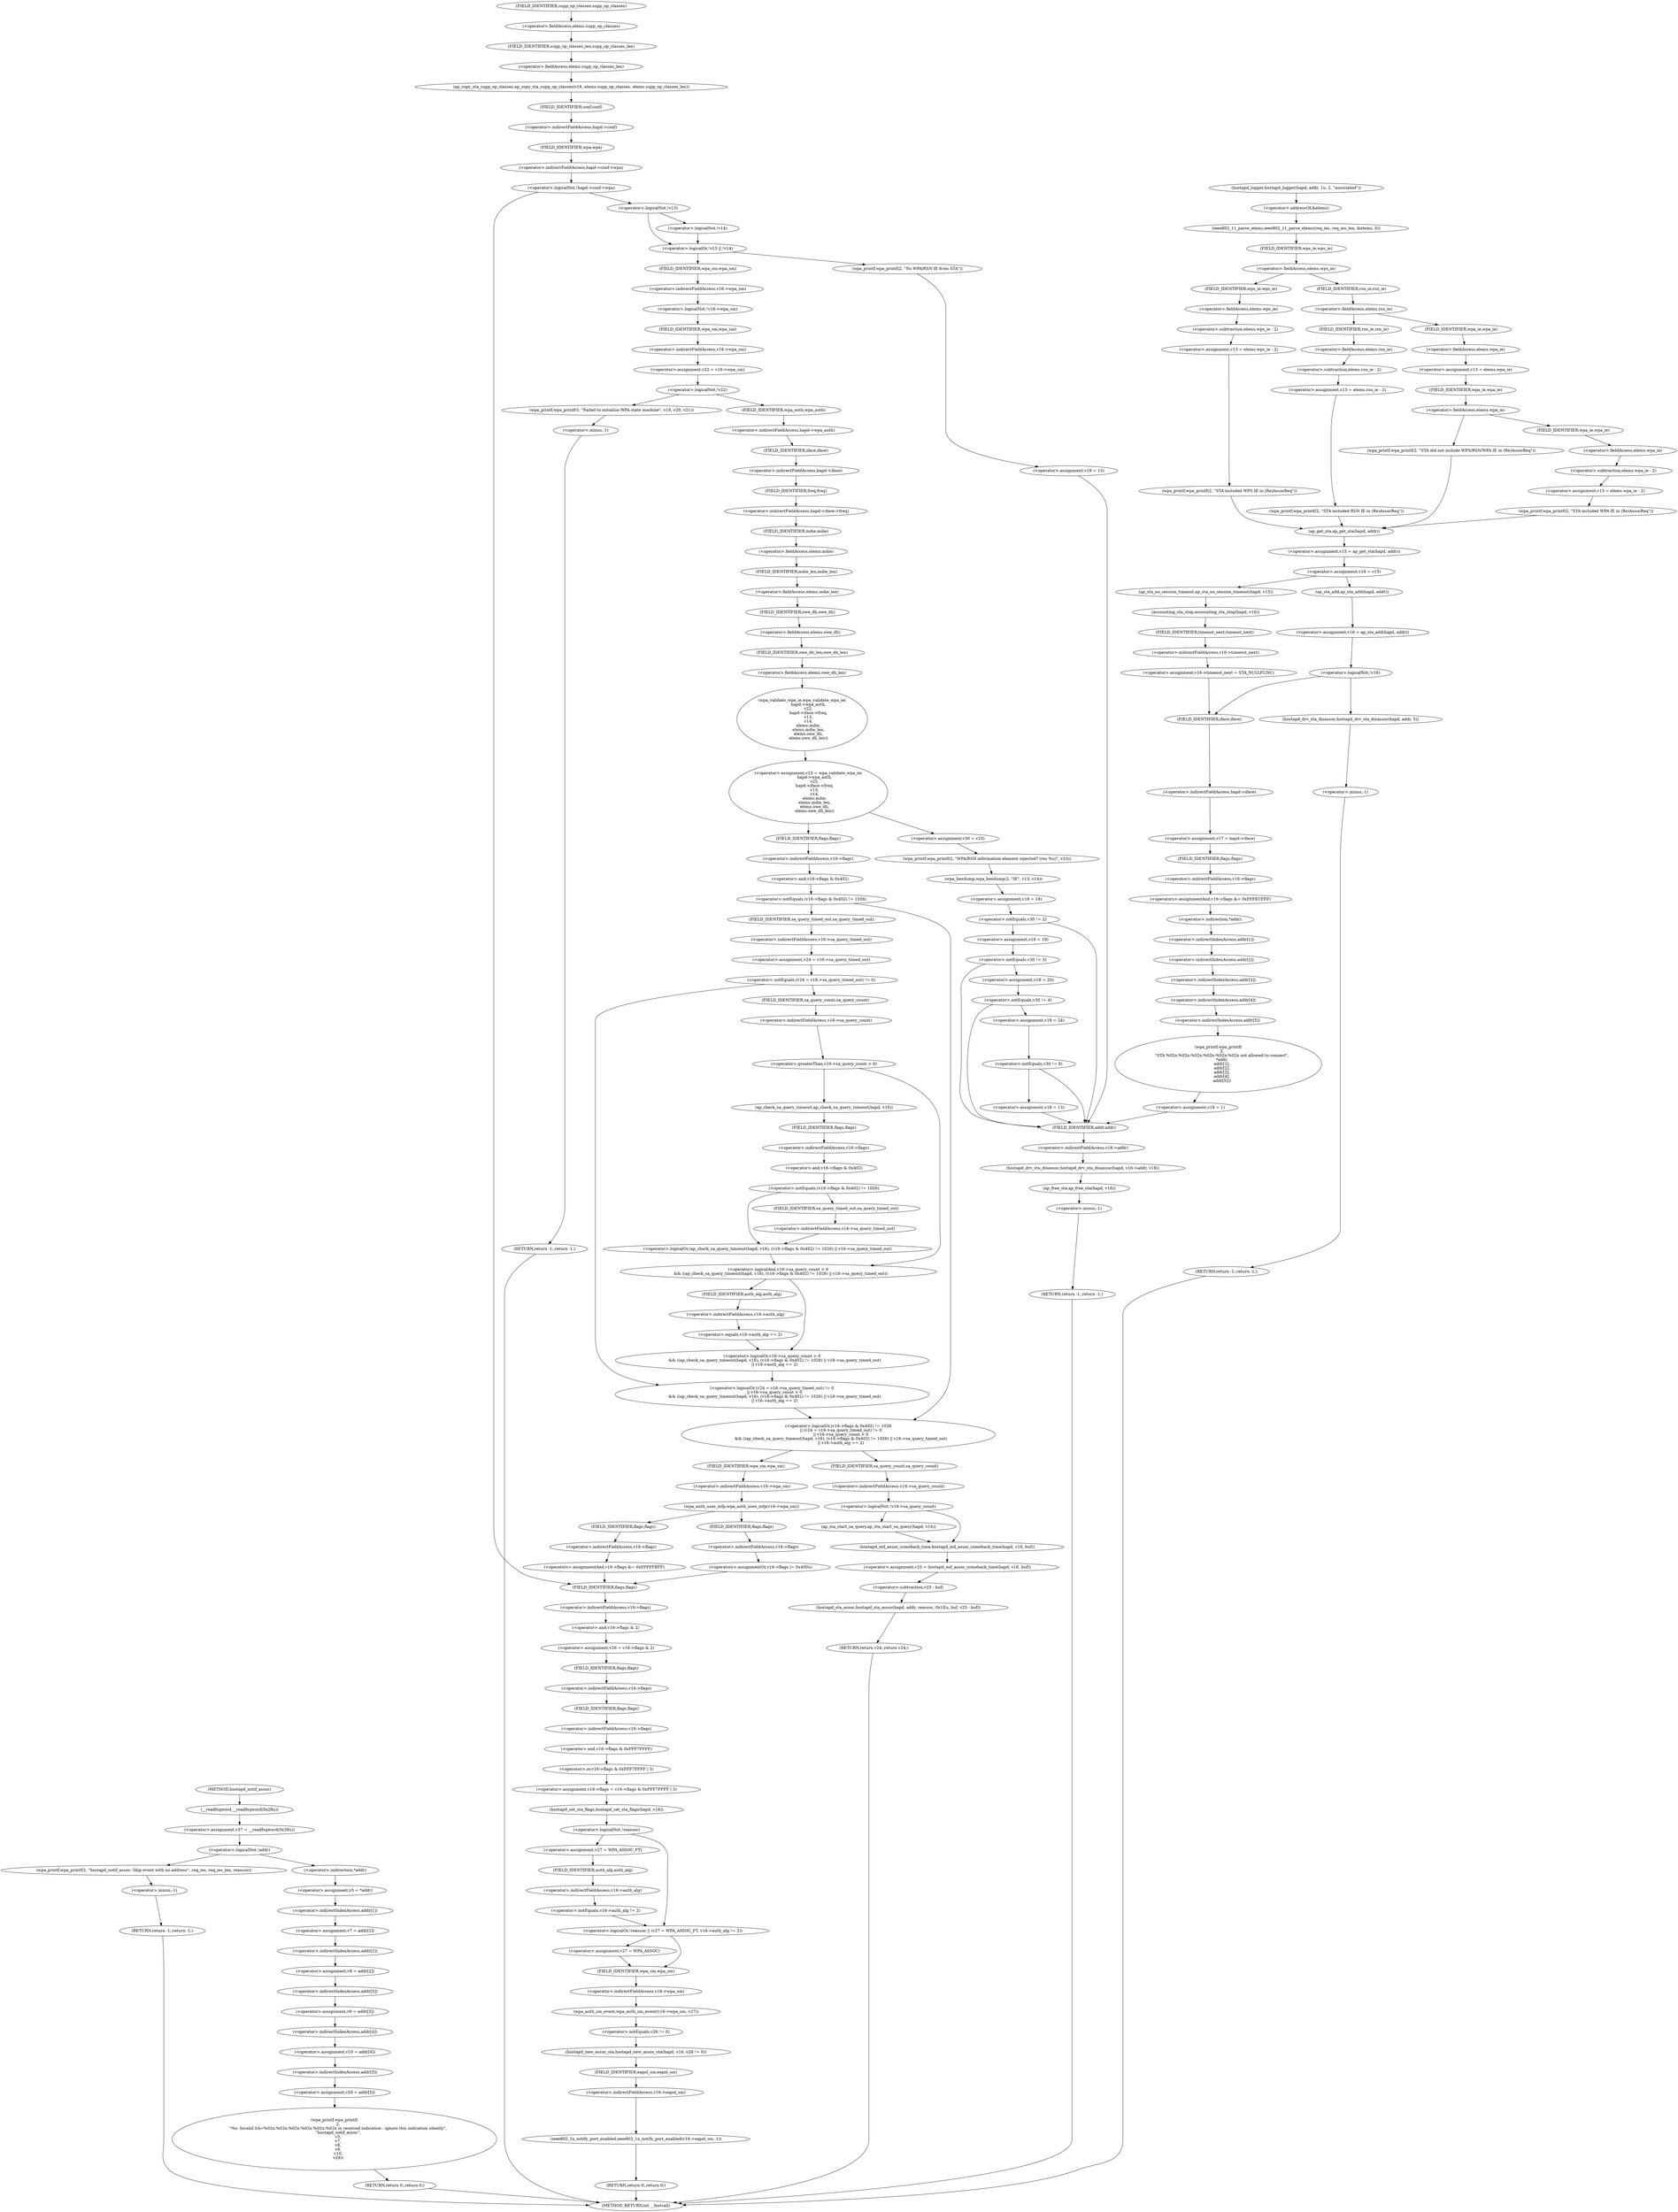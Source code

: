 digraph hostapd_notif_assoc {  
"1000164" [label = "(<operator>.assignment,v37 = __readfsqword(0x28u))" ]
"1000166" [label = "(__readfsqword,__readfsqword(0x28u))" ]
"1000169" [label = "(<operator>.logicalNot,!addr)" ]
"1000172" [label = "(wpa_printf,wpa_printf(2, \"hostapd_notif_assoc: Skip event with no address\", req_ies, req_ies_len, reassoc))" ]
"1000178" [label = "(RETURN,return -1;,return -1;)" ]
"1000179" [label = "(<operator>.minus,-1)" ]
"1000181" [label = "(<operator>.assignment,v5 = *addr)" ]
"1000183" [label = "(<operator>.indirection,*addr)" ]
"1000185" [label = "(<operator>.assignment,v7 = addr[1])" ]
"1000187" [label = "(<operator>.indirectIndexAccess,addr[1])" ]
"1000190" [label = "(<operator>.assignment,v8 = addr[2])" ]
"1000192" [label = "(<operator>.indirectIndexAccess,addr[2])" ]
"1000195" [label = "(<operator>.assignment,v9 = addr[3])" ]
"1000197" [label = "(<operator>.indirectIndexAccess,addr[3])" ]
"1000200" [label = "(<operator>.assignment,v10 = addr[4])" ]
"1000202" [label = "(<operator>.indirectIndexAccess,addr[4])" ]
"1000205" [label = "(<operator>.assignment,v29 = addr[5])" ]
"1000207" [label = "(<operator>.indirectIndexAccess,addr[5])" ]
"1000211" [label = "(wpa_printf,wpa_printf(\n      2,\n      \"%s: Invalid SA=%02x:%02x:%02x:%02x:%02x:%02x in received indication - ignore this indication silently\",\n      \"hostapd_notif_assoc\",\n      v5,\n      v7,\n      v8,\n      v9,\n      v10,\n      v29))" ]
"1000221" [label = "(RETURN,return 0;,return 0;)" ]
"1000223" [label = "(hostapd_logger,hostapd_logger(hapd, addr, 1u, 2, \"associated\"))" ]
"1000229" [label = "(ieee802_11_parse_elems,ieee802_11_parse_elems(req_ies, req_ies_len, &elems, 0))" ]
"1000232" [label = "(<operator>.addressOf,&elems)" ]
"1000236" [label = "(<operator>.fieldAccess,elems.wps_ie)" ]
"1000238" [label = "(FIELD_IDENTIFIER,wps_ie,wps_ie)" ]
"1000240" [label = "(<operator>.assignment,v13 = elems.wps_ie - 2)" ]
"1000242" [label = "(<operator>.subtraction,elems.wps_ie - 2)" ]
"1000243" [label = "(<operator>.fieldAccess,elems.wps_ie)" ]
"1000245" [label = "(FIELD_IDENTIFIER,wps_ie,wps_ie)" ]
"1000248" [label = "(wpa_printf,wpa_printf(2, \"STA included WPS IE in (Re)AssocReq\"))" ]
"1000253" [label = "(<operator>.fieldAccess,elems.rsn_ie)" ]
"1000255" [label = "(FIELD_IDENTIFIER,rsn_ie,rsn_ie)" ]
"1000257" [label = "(<operator>.assignment,v13 = elems.rsn_ie - 2)" ]
"1000259" [label = "(<operator>.subtraction,elems.rsn_ie - 2)" ]
"1000260" [label = "(<operator>.fieldAccess,elems.rsn_ie)" ]
"1000262" [label = "(FIELD_IDENTIFIER,rsn_ie,rsn_ie)" ]
"1000265" [label = "(wpa_printf,wpa_printf(2, \"STA included RSN IE in (Re)AssocReq\"))" ]
"1000270" [label = "(<operator>.assignment,v13 = elems.wpa_ie)" ]
"1000272" [label = "(<operator>.fieldAccess,elems.wpa_ie)" ]
"1000274" [label = "(FIELD_IDENTIFIER,wpa_ie,wpa_ie)" ]
"1000276" [label = "(<operator>.fieldAccess,elems.wpa_ie)" ]
"1000278" [label = "(FIELD_IDENTIFIER,wpa_ie,wpa_ie)" ]
"1000280" [label = "(<operator>.assignment,v13 = elems.wpa_ie - 2)" ]
"1000282" [label = "(<operator>.subtraction,elems.wpa_ie - 2)" ]
"1000283" [label = "(<operator>.fieldAccess,elems.wpa_ie)" ]
"1000285" [label = "(FIELD_IDENTIFIER,wpa_ie,wpa_ie)" ]
"1000288" [label = "(wpa_printf,wpa_printf(2, \"STA included WPA IE in (Re)AssocReq\"))" ]
"1000294" [label = "(wpa_printf,wpa_printf(2, \"STA did not include WPS/RSN/WPA IE in (Re)AssocReq\"))" ]
"1000297" [label = "(<operator>.assignment,v15 = ap_get_sta(hapd, addr))" ]
"1000299" [label = "(ap_get_sta,ap_get_sta(hapd, addr))" ]
"1000302" [label = "(<operator>.assignment,v16 = v15)" ]
"1000308" [label = "(ap_sta_no_session_timeout,ap_sta_no_session_timeout(hapd, v15))" ]
"1000311" [label = "(accounting_sta_stop,accounting_sta_stop(hapd, v16))" ]
"1000314" [label = "(<operator>.assignment,v16->timeout_next = STA_NULLFUNC)" ]
"1000315" [label = "(<operator>.indirectFieldAccess,v16->timeout_next)" ]
"1000317" [label = "(FIELD_IDENTIFIER,timeout_next,timeout_next)" ]
"1000321" [label = "(<operator>.assignment,v16 = ap_sta_add(hapd, addr))" ]
"1000323" [label = "(ap_sta_add,ap_sta_add(hapd, addr))" ]
"1000327" [label = "(<operator>.logicalNot,!v16)" ]
"1000330" [label = "(hostapd_drv_sta_disassoc,hostapd_drv_sta_disassoc(hapd, addr, 5))" ]
"1000334" [label = "(RETURN,return -1;,return -1;)" ]
"1000335" [label = "(<operator>.minus,-1)" ]
"1000337" [label = "(<operator>.assignment,v17 = hapd->iface)" ]
"1000339" [label = "(<operator>.indirectFieldAccess,hapd->iface)" ]
"1000341" [label = "(FIELD_IDENTIFIER,iface,iface)" ]
"1000342" [label = "(<operators>.assignmentAnd,v16->flags &= 0xFFFECFFF)" ]
"1000343" [label = "(<operator>.indirectFieldAccess,v16->flags)" ]
"1000345" [label = "(FIELD_IDENTIFIER,flags,flags)" ]
"1000348" [label = "(wpa_printf,wpa_printf(\n      3,\n      \"STA %02x:%02x:%02x:%02x:%02x:%02x not allowed to connect\",\n      *addr,\n      addr[1],\n      addr[2],\n      addr[3],\n      addr[4],\n      addr[5]))" ]
"1000351" [label = "(<operator>.indirection,*addr)" ]
"1000353" [label = "(<operator>.indirectIndexAccess,addr[1])" ]
"1000356" [label = "(<operator>.indirectIndexAccess,addr[2])" ]
"1000359" [label = "(<operator>.indirectIndexAccess,addr[3])" ]
"1000362" [label = "(<operator>.indirectIndexAccess,addr[4])" ]
"1000365" [label = "(<operator>.indirectIndexAccess,addr[5])" ]
"1000368" [label = "(<operator>.assignment,v18 = 1)" ]
"1000372" [label = "(hostapd_drv_sta_disassoc,hostapd_drv_sta_disassoc(hapd, v16->addr, v18))" ]
"1000374" [label = "(<operator>.indirectFieldAccess,v16->addr)" ]
"1000376" [label = "(FIELD_IDENTIFIER,addr,addr)" ]
"1000378" [label = "(ap_free_sta,ap_free_sta(hapd, v16))" ]
"1000381" [label = "(RETURN,return -1;,return -1;)" ]
"1000382" [label = "(<operator>.minus,-1)" ]
"1000384" [label = "(ap_copy_sta_supp_op_classes,ap_copy_sta_supp_op_classes(v16, elems.supp_op_classes, elems.supp_op_classes_len))" ]
"1000386" [label = "(<operator>.fieldAccess,elems.supp_op_classes)" ]
"1000388" [label = "(FIELD_IDENTIFIER,supp_op_classes,supp_op_classes)" ]
"1000389" [label = "(<operator>.fieldAccess,elems.supp_op_classes_len)" ]
"1000391" [label = "(FIELD_IDENTIFIER,supp_op_classes_len,supp_op_classes_len)" ]
"1000393" [label = "(<operator>.logicalNot,!hapd->conf->wpa)" ]
"1000394" [label = "(<operator>.indirectFieldAccess,hapd->conf->wpa)" ]
"1000395" [label = "(<operator>.indirectFieldAccess,hapd->conf)" ]
"1000397" [label = "(FIELD_IDENTIFIER,conf,conf)" ]
"1000398" [label = "(FIELD_IDENTIFIER,wpa,wpa)" ]
"1000401" [label = "(<operator>.assignment,v26 = v16->flags & 2)" ]
"1000403" [label = "(<operator>.and,v16->flags & 2)" ]
"1000404" [label = "(<operator>.indirectFieldAccess,v16->flags)" ]
"1000406" [label = "(FIELD_IDENTIFIER,flags,flags)" ]
"1000408" [label = "(<operator>.assignment,v16->flags = v16->flags & 0xFFF7FFFF | 3)" ]
"1000409" [label = "(<operator>.indirectFieldAccess,v16->flags)" ]
"1000411" [label = "(FIELD_IDENTIFIER,flags,flags)" ]
"1000412" [label = "(<operator>.or,v16->flags & 0xFFF7FFFF | 3)" ]
"1000413" [label = "(<operator>.and,v16->flags & 0xFFF7FFFF)" ]
"1000414" [label = "(<operator>.indirectFieldAccess,v16->flags)" ]
"1000416" [label = "(FIELD_IDENTIFIER,flags,flags)" ]
"1000419" [label = "(hostapd_set_sta_flags,hostapd_set_sta_flags(hapd, v16))" ]
"1000423" [label = "(<operator>.logicalOr,!reassoc || (v27 = WPA_ASSOC_FT, v16->auth_alg != 2))" ]
"1000424" [label = "(<operator>.logicalNot,!reassoc)" ]
"1000427" [label = "(<operator>.assignment,v27 = WPA_ASSOC_FT)" ]
"1000430" [label = "(<operator>.notEquals,v16->auth_alg != 2)" ]
"1000431" [label = "(<operator>.indirectFieldAccess,v16->auth_alg)" ]
"1000433" [label = "(FIELD_IDENTIFIER,auth_alg,auth_alg)" ]
"1000435" [label = "(<operator>.assignment,v27 = WPA_ASSOC)" ]
"1000438" [label = "(wpa_auth_sm_event,wpa_auth_sm_event(v16->wpa_sm, v27))" ]
"1000439" [label = "(<operator>.indirectFieldAccess,v16->wpa_sm)" ]
"1000441" [label = "(FIELD_IDENTIFIER,wpa_sm,wpa_sm)" ]
"1000443" [label = "(hostapd_new_assoc_sta,hostapd_new_assoc_sta(hapd, v16, v26 != 0))" ]
"1000446" [label = "(<operator>.notEquals,v26 != 0)" ]
"1000449" [label = "(ieee802_1x_notify_port_enabled,ieee802_1x_notify_port_enabled(v16->eapol_sm, 1))" ]
"1000450" [label = "(<operator>.indirectFieldAccess,v16->eapol_sm)" ]
"1000452" [label = "(FIELD_IDENTIFIER,eapol_sm,eapol_sm)" ]
"1000454" [label = "(RETURN,return 0;,return 0;)" ]
"1000457" [label = "(<operator>.logicalOr,!v13 || !v14)" ]
"1000458" [label = "(<operator>.logicalNot,!v13)" ]
"1000460" [label = "(<operator>.logicalNot,!v14)" ]
"1000463" [label = "(wpa_printf,wpa_printf(2, \"No WPA/RSN IE from STA\"))" ]
"1000466" [label = "(<operator>.assignment,v18 = 13)" ]
"1000471" [label = "(<operator>.logicalNot,!v16->wpa_sm)" ]
"1000472" [label = "(<operator>.indirectFieldAccess,v16->wpa_sm)" ]
"1000474" [label = "(FIELD_IDENTIFIER,wpa_sm,wpa_sm)" ]
"1000475" [label = "(<operator>.assignment,v22 = v16->wpa_sm)" ]
"1000477" [label = "(<operator>.indirectFieldAccess,v16->wpa_sm)" ]
"1000479" [label = "(FIELD_IDENTIFIER,wpa_sm,wpa_sm)" ]
"1000481" [label = "(<operator>.logicalNot,!v22)" ]
"1000484" [label = "(wpa_printf,wpa_printf(5, \"Failed to initialize WPA state machine\", v19, v20, v21))" ]
"1000490" [label = "(RETURN,return -1;,return -1;)" ]
"1000491" [label = "(<operator>.minus,-1)" ]
"1000493" [label = "(<operator>.assignment,v23 = wpa_validate_wpa_ie(\n          hapd->wpa_auth,\n          v22,\n          hapd->iface->freq,\n          v13,\n          v14,\n          elems.mdie,\n          elems.mdie_len,\n          elems.owe_dh,\n          elems.owe_dh_len))" ]
"1000495" [label = "(wpa_validate_wpa_ie,wpa_validate_wpa_ie(\n          hapd->wpa_auth,\n          v22,\n          hapd->iface->freq,\n          v13,\n          v14,\n          elems.mdie,\n          elems.mdie_len,\n          elems.owe_dh,\n          elems.owe_dh_len))" ]
"1000496" [label = "(<operator>.indirectFieldAccess,hapd->wpa_auth)" ]
"1000498" [label = "(FIELD_IDENTIFIER,wpa_auth,wpa_auth)" ]
"1000500" [label = "(<operator>.indirectFieldAccess,hapd->iface->freq)" ]
"1000501" [label = "(<operator>.indirectFieldAccess,hapd->iface)" ]
"1000503" [label = "(FIELD_IDENTIFIER,iface,iface)" ]
"1000504" [label = "(FIELD_IDENTIFIER,freq,freq)" ]
"1000507" [label = "(<operator>.fieldAccess,elems.mdie)" ]
"1000509" [label = "(FIELD_IDENTIFIER,mdie,mdie)" ]
"1000510" [label = "(<operator>.fieldAccess,elems.mdie_len)" ]
"1000512" [label = "(FIELD_IDENTIFIER,mdie_len,mdie_len)" ]
"1000513" [label = "(<operator>.fieldAccess,elems.owe_dh)" ]
"1000515" [label = "(FIELD_IDENTIFIER,owe_dh,owe_dh)" ]
"1000516" [label = "(<operator>.fieldAccess,elems.owe_dh_len)" ]
"1000518" [label = "(FIELD_IDENTIFIER,owe_dh_len,owe_dh_len)" ]
"1000522" [label = "(<operator>.assignment,v30 = v23)" ]
"1000525" [label = "(wpa_printf,wpa_printf(2, \"WPA/RSN information element rejected? (res %u)\", v23))" ]
"1000529" [label = "(wpa_hexdump,wpa_hexdump(2, \"IE\", v13, v14))" ]
"1000534" [label = "(<operator>.assignment,v18 = 18)" ]
"1000538" [label = "(<operator>.notEquals,v30 != 2)" ]
"1000542" [label = "(<operator>.assignment,v18 = 19)" ]
"1000546" [label = "(<operator>.notEquals,v30 != 3)" ]
"1000550" [label = "(<operator>.assignment,v18 = 20)" ]
"1000554" [label = "(<operator>.notEquals,v30 != 4)" ]
"1000558" [label = "(<operator>.assignment,v18 = 24)" ]
"1000562" [label = "(<operator>.notEquals,v30 != 8)" ]
"1000565" [label = "(<operator>.assignment,v18 = 13)" ]
"1000570" [label = "(<operator>.logicalOr,(v16->flags & 0x402) != 1026\n    || (v24 = v16->sa_query_timed_out) != 0\n    || v16->sa_query_count > 0\n    && ((ap_check_sa_query_timeout(hapd, v16), (v16->flags & 0x402) != 1026) || v16->sa_query_timed_out)\n    || v16->auth_alg == 2)" ]
"1000571" [label = "(<operator>.notEquals,(v16->flags & 0x402) != 1026)" ]
"1000572" [label = "(<operator>.and,v16->flags & 0x402)" ]
"1000573" [label = "(<operator>.indirectFieldAccess,v16->flags)" ]
"1000575" [label = "(FIELD_IDENTIFIER,flags,flags)" ]
"1000578" [label = "(<operator>.logicalOr,(v24 = v16->sa_query_timed_out) != 0\n    || v16->sa_query_count > 0\n    && ((ap_check_sa_query_timeout(hapd, v16), (v16->flags & 0x402) != 1026) || v16->sa_query_timed_out)\n    || v16->auth_alg == 2)" ]
"1000579" [label = "(<operator>.notEquals,(v24 = v16->sa_query_timed_out) != 0)" ]
"1000580" [label = "(<operator>.assignment,v24 = v16->sa_query_timed_out)" ]
"1000582" [label = "(<operator>.indirectFieldAccess,v16->sa_query_timed_out)" ]
"1000584" [label = "(FIELD_IDENTIFIER,sa_query_timed_out,sa_query_timed_out)" ]
"1000586" [label = "(<operator>.logicalOr,v16->sa_query_count > 0\n    && ((ap_check_sa_query_timeout(hapd, v16), (v16->flags & 0x402) != 1026) || v16->sa_query_timed_out)\n    || v16->auth_alg == 2)" ]
"1000587" [label = "(<operator>.logicalAnd,v16->sa_query_count > 0\n    && ((ap_check_sa_query_timeout(hapd, v16), (v16->flags & 0x402) != 1026) || v16->sa_query_timed_out))" ]
"1000588" [label = "(<operator>.greaterThan,v16->sa_query_count > 0)" ]
"1000589" [label = "(<operator>.indirectFieldAccess,v16->sa_query_count)" ]
"1000591" [label = "(FIELD_IDENTIFIER,sa_query_count,sa_query_count)" ]
"1000593" [label = "(<operator>.logicalOr,(ap_check_sa_query_timeout(hapd, v16), (v16->flags & 0x402) != 1026) || v16->sa_query_timed_out)" ]
"1000595" [label = "(ap_check_sa_query_timeout,ap_check_sa_query_timeout(hapd, v16))" ]
"1000598" [label = "(<operator>.notEquals,(v16->flags & 0x402) != 1026)" ]
"1000599" [label = "(<operator>.and,v16->flags & 0x402)" ]
"1000600" [label = "(<operator>.indirectFieldAccess,v16->flags)" ]
"1000602" [label = "(FIELD_IDENTIFIER,flags,flags)" ]
"1000605" [label = "(<operator>.indirectFieldAccess,v16->sa_query_timed_out)" ]
"1000607" [label = "(FIELD_IDENTIFIER,sa_query_timed_out,sa_query_timed_out)" ]
"1000608" [label = "(<operator>.equals,v16->auth_alg == 2)" ]
"1000609" [label = "(<operator>.indirectFieldAccess,v16->auth_alg)" ]
"1000611" [label = "(FIELD_IDENTIFIER,auth_alg,auth_alg)" ]
"1000615" [label = "(wpa_auth_uses_mfp,wpa_auth_uses_mfp(v16->wpa_sm))" ]
"1000616" [label = "(<operator>.indirectFieldAccess,v16->wpa_sm)" ]
"1000618" [label = "(FIELD_IDENTIFIER,wpa_sm,wpa_sm)" ]
"1000619" [label = "(<operators>.assignmentOr,v16->flags |= 0x400u)" ]
"1000620" [label = "(<operator>.indirectFieldAccess,v16->flags)" ]
"1000622" [label = "(FIELD_IDENTIFIER,flags,flags)" ]
"1000625" [label = "(<operators>.assignmentAnd,v16->flags &= 0xFFFFFBFF)" ]
"1000626" [label = "(<operator>.indirectFieldAccess,v16->flags)" ]
"1000628" [label = "(FIELD_IDENTIFIER,flags,flags)" ]
"1000632" [label = "(<operator>.logicalNot,!v16->sa_query_count)" ]
"1000633" [label = "(<operator>.indirectFieldAccess,v16->sa_query_count)" ]
"1000635" [label = "(FIELD_IDENTIFIER,sa_query_count,sa_query_count)" ]
"1000636" [label = "(ap_sta_start_sa_query,ap_sta_start_sa_query(hapd, v16))" ]
"1000639" [label = "(<operator>.assignment,v25 = hostapd_eid_assoc_comeback_time(hapd, v16, buf))" ]
"1000641" [label = "(hostapd_eid_assoc_comeback_time,hostapd_eid_assoc_comeback_time(hapd, v16, buf))" ]
"1000645" [label = "(hostapd_sta_assoc,hostapd_sta_assoc(hapd, addr, reassoc, 0x1Eu, buf, v25 - buf))" ]
"1000651" [label = "(<operator>.subtraction,v25 - buf)" ]
"1000654" [label = "(RETURN,return v24;,return v24;)" ]
"1000129" [label = "(METHOD,hostapd_notif_assoc)" ]
"1000656" [label = "(METHOD_RETURN,int __fastcall)" ]
  "1000164" -> "1000169" 
  "1000166" -> "1000164" 
  "1000169" -> "1000172" 
  "1000169" -> "1000183" 
  "1000172" -> "1000179" 
  "1000178" -> "1000656" 
  "1000179" -> "1000178" 
  "1000181" -> "1000187" 
  "1000183" -> "1000181" 
  "1000185" -> "1000192" 
  "1000187" -> "1000185" 
  "1000190" -> "1000197" 
  "1000192" -> "1000190" 
  "1000195" -> "1000202" 
  "1000197" -> "1000195" 
  "1000200" -> "1000207" 
  "1000202" -> "1000200" 
  "1000205" -> "1000211" 
  "1000207" -> "1000205" 
  "1000211" -> "1000221" 
  "1000221" -> "1000656" 
  "1000223" -> "1000232" 
  "1000229" -> "1000238" 
  "1000232" -> "1000229" 
  "1000236" -> "1000245" 
  "1000236" -> "1000255" 
  "1000238" -> "1000236" 
  "1000240" -> "1000248" 
  "1000242" -> "1000240" 
  "1000243" -> "1000242" 
  "1000245" -> "1000243" 
  "1000248" -> "1000299" 
  "1000253" -> "1000262" 
  "1000253" -> "1000274" 
  "1000255" -> "1000253" 
  "1000257" -> "1000265" 
  "1000259" -> "1000257" 
  "1000260" -> "1000259" 
  "1000262" -> "1000260" 
  "1000265" -> "1000299" 
  "1000270" -> "1000278" 
  "1000272" -> "1000270" 
  "1000274" -> "1000272" 
  "1000276" -> "1000285" 
  "1000276" -> "1000294" 
  "1000278" -> "1000276" 
  "1000280" -> "1000288" 
  "1000282" -> "1000280" 
  "1000283" -> "1000282" 
  "1000285" -> "1000283" 
  "1000288" -> "1000299" 
  "1000294" -> "1000299" 
  "1000297" -> "1000302" 
  "1000299" -> "1000297" 
  "1000302" -> "1000308" 
  "1000302" -> "1000323" 
  "1000308" -> "1000311" 
  "1000311" -> "1000317" 
  "1000314" -> "1000341" 
  "1000315" -> "1000314" 
  "1000317" -> "1000315" 
  "1000321" -> "1000327" 
  "1000323" -> "1000321" 
  "1000327" -> "1000330" 
  "1000327" -> "1000341" 
  "1000330" -> "1000335" 
  "1000334" -> "1000656" 
  "1000335" -> "1000334" 
  "1000337" -> "1000345" 
  "1000339" -> "1000337" 
  "1000341" -> "1000339" 
  "1000342" -> "1000351" 
  "1000343" -> "1000342" 
  "1000345" -> "1000343" 
  "1000348" -> "1000368" 
  "1000351" -> "1000353" 
  "1000353" -> "1000356" 
  "1000356" -> "1000359" 
  "1000359" -> "1000362" 
  "1000362" -> "1000365" 
  "1000365" -> "1000348" 
  "1000368" -> "1000376" 
  "1000372" -> "1000378" 
  "1000374" -> "1000372" 
  "1000376" -> "1000374" 
  "1000378" -> "1000382" 
  "1000381" -> "1000656" 
  "1000382" -> "1000381" 
  "1000384" -> "1000397" 
  "1000386" -> "1000391" 
  "1000388" -> "1000386" 
  "1000389" -> "1000384" 
  "1000391" -> "1000389" 
  "1000393" -> "1000406" 
  "1000393" -> "1000458" 
  "1000394" -> "1000393" 
  "1000395" -> "1000398" 
  "1000397" -> "1000395" 
  "1000398" -> "1000394" 
  "1000401" -> "1000411" 
  "1000403" -> "1000401" 
  "1000404" -> "1000403" 
  "1000406" -> "1000404" 
  "1000408" -> "1000419" 
  "1000409" -> "1000416" 
  "1000411" -> "1000409" 
  "1000412" -> "1000408" 
  "1000413" -> "1000412" 
  "1000414" -> "1000413" 
  "1000416" -> "1000414" 
  "1000419" -> "1000424" 
  "1000423" -> "1000435" 
  "1000423" -> "1000441" 
  "1000424" -> "1000423" 
  "1000424" -> "1000427" 
  "1000427" -> "1000433" 
  "1000430" -> "1000423" 
  "1000431" -> "1000430" 
  "1000433" -> "1000431" 
  "1000435" -> "1000441" 
  "1000438" -> "1000446" 
  "1000439" -> "1000438" 
  "1000441" -> "1000439" 
  "1000443" -> "1000452" 
  "1000446" -> "1000443" 
  "1000449" -> "1000454" 
  "1000450" -> "1000449" 
  "1000452" -> "1000450" 
  "1000454" -> "1000656" 
  "1000457" -> "1000463" 
  "1000457" -> "1000474" 
  "1000458" -> "1000457" 
  "1000458" -> "1000460" 
  "1000460" -> "1000457" 
  "1000463" -> "1000466" 
  "1000466" -> "1000376" 
  "1000471" -> "1000479" 
  "1000472" -> "1000471" 
  "1000474" -> "1000472" 
  "1000475" -> "1000481" 
  "1000477" -> "1000475" 
  "1000479" -> "1000477" 
  "1000481" -> "1000484" 
  "1000481" -> "1000498" 
  "1000484" -> "1000491" 
  "1000490" -> "1000656" 
  "1000491" -> "1000490" 
  "1000493" -> "1000522" 
  "1000493" -> "1000575" 
  "1000495" -> "1000493" 
  "1000496" -> "1000503" 
  "1000498" -> "1000496" 
  "1000500" -> "1000509" 
  "1000501" -> "1000504" 
  "1000503" -> "1000501" 
  "1000504" -> "1000500" 
  "1000507" -> "1000512" 
  "1000509" -> "1000507" 
  "1000510" -> "1000515" 
  "1000512" -> "1000510" 
  "1000513" -> "1000518" 
  "1000515" -> "1000513" 
  "1000516" -> "1000495" 
  "1000518" -> "1000516" 
  "1000522" -> "1000525" 
  "1000525" -> "1000529" 
  "1000529" -> "1000534" 
  "1000534" -> "1000538" 
  "1000538" -> "1000542" 
  "1000538" -> "1000376" 
  "1000542" -> "1000546" 
  "1000546" -> "1000550" 
  "1000546" -> "1000376" 
  "1000550" -> "1000554" 
  "1000554" -> "1000558" 
  "1000554" -> "1000376" 
  "1000558" -> "1000562" 
  "1000562" -> "1000565" 
  "1000562" -> "1000376" 
  "1000565" -> "1000376" 
  "1000570" -> "1000618" 
  "1000570" -> "1000635" 
  "1000571" -> "1000570" 
  "1000571" -> "1000584" 
  "1000572" -> "1000571" 
  "1000573" -> "1000572" 
  "1000575" -> "1000573" 
  "1000578" -> "1000570" 
  "1000579" -> "1000578" 
  "1000579" -> "1000591" 
  "1000580" -> "1000579" 
  "1000582" -> "1000580" 
  "1000584" -> "1000582" 
  "1000586" -> "1000578" 
  "1000587" -> "1000586" 
  "1000587" -> "1000611" 
  "1000588" -> "1000587" 
  "1000588" -> "1000595" 
  "1000589" -> "1000588" 
  "1000591" -> "1000589" 
  "1000593" -> "1000587" 
  "1000595" -> "1000602" 
  "1000598" -> "1000593" 
  "1000598" -> "1000607" 
  "1000599" -> "1000598" 
  "1000600" -> "1000599" 
  "1000602" -> "1000600" 
  "1000605" -> "1000593" 
  "1000607" -> "1000605" 
  "1000608" -> "1000586" 
  "1000609" -> "1000608" 
  "1000611" -> "1000609" 
  "1000615" -> "1000622" 
  "1000615" -> "1000628" 
  "1000616" -> "1000615" 
  "1000618" -> "1000616" 
  "1000619" -> "1000406" 
  "1000620" -> "1000619" 
  "1000622" -> "1000620" 
  "1000625" -> "1000406" 
  "1000626" -> "1000625" 
  "1000628" -> "1000626" 
  "1000632" -> "1000636" 
  "1000632" -> "1000641" 
  "1000633" -> "1000632" 
  "1000635" -> "1000633" 
  "1000636" -> "1000641" 
  "1000639" -> "1000651" 
  "1000641" -> "1000639" 
  "1000645" -> "1000654" 
  "1000651" -> "1000645" 
  "1000654" -> "1000656" 
  "1000129" -> "1000166" 
}
